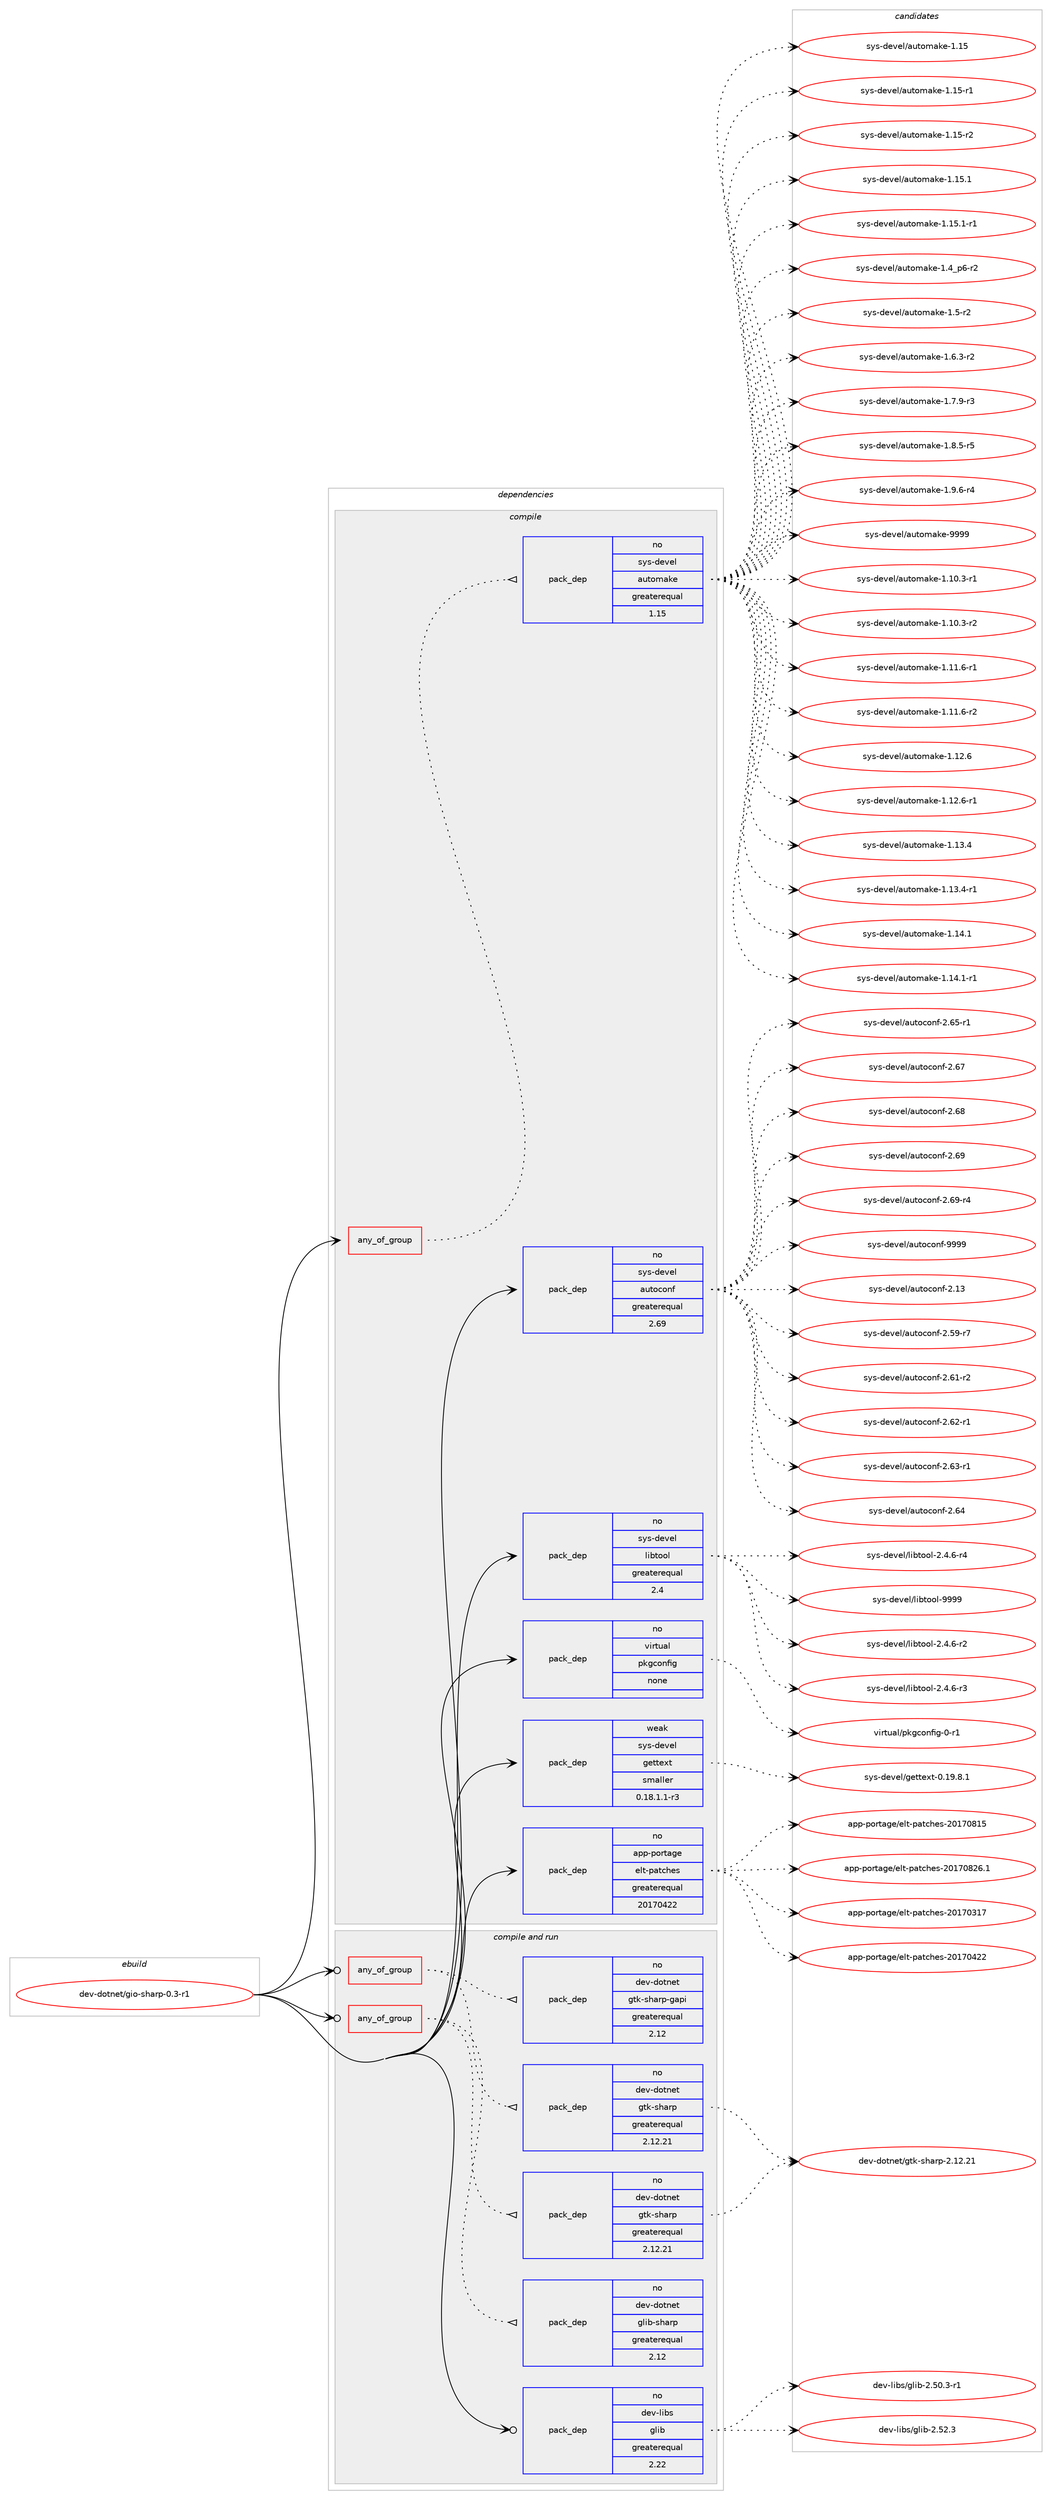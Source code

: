 digraph prolog {

# *************
# Graph options
# *************

newrank=true;
concentrate=true;
compound=true;
graph [rankdir=LR,fontname=Helvetica,fontsize=10,ranksep=1.5];#, ranksep=2.5, nodesep=0.2];
edge  [arrowhead=vee];
node  [fontname=Helvetica,fontsize=10];

# **********
# The ebuild
# **********

subgraph cluster_leftcol {
color=gray;
rank=same;
label=<<i>ebuild</i>>;
id [label="dev-dotnet/gio-sharp-0.3-r1", color=red, width=4, href="../dev-dotnet/gio-sharp-0.3-r1.svg"];
}

# ****************
# The dependencies
# ****************

subgraph cluster_midcol {
color=gray;
label=<<i>dependencies</i>>;
subgraph cluster_compile {
fillcolor="#eeeeee";
style=filled;
label=<<i>compile</i>>;
subgraph any1549 {
dependency71388 [label=<<TABLE BORDER="0" CELLBORDER="1" CELLSPACING="0" CELLPADDING="4"><TR><TD CELLPADDING="10">any_of_group</TD></TR></TABLE>>, shape=none, color=red];subgraph pack52341 {
dependency71389 [label=<<TABLE BORDER="0" CELLBORDER="1" CELLSPACING="0" CELLPADDING="4" WIDTH="220"><TR><TD ROWSPAN="6" CELLPADDING="30">pack_dep</TD></TR><TR><TD WIDTH="110">no</TD></TR><TR><TD>sys-devel</TD></TR><TR><TD>automake</TD></TR><TR><TD>greaterequal</TD></TR><TR><TD>1.15</TD></TR></TABLE>>, shape=none, color=blue];
}
dependency71388:e -> dependency71389:w [weight=20,style="dotted",arrowhead="oinv"];
}
id:e -> dependency71388:w [weight=20,style="solid",arrowhead="vee"];
subgraph pack52342 {
dependency71390 [label=<<TABLE BORDER="0" CELLBORDER="1" CELLSPACING="0" CELLPADDING="4" WIDTH="220"><TR><TD ROWSPAN="6" CELLPADDING="30">pack_dep</TD></TR><TR><TD WIDTH="110">no</TD></TR><TR><TD>app-portage</TD></TR><TR><TD>elt-patches</TD></TR><TR><TD>greaterequal</TD></TR><TR><TD>20170422</TD></TR></TABLE>>, shape=none, color=blue];
}
id:e -> dependency71390:w [weight=20,style="solid",arrowhead="vee"];
subgraph pack52343 {
dependency71391 [label=<<TABLE BORDER="0" CELLBORDER="1" CELLSPACING="0" CELLPADDING="4" WIDTH="220"><TR><TD ROWSPAN="6" CELLPADDING="30">pack_dep</TD></TR><TR><TD WIDTH="110">no</TD></TR><TR><TD>sys-devel</TD></TR><TR><TD>autoconf</TD></TR><TR><TD>greaterequal</TD></TR><TR><TD>2.69</TD></TR></TABLE>>, shape=none, color=blue];
}
id:e -> dependency71391:w [weight=20,style="solid",arrowhead="vee"];
subgraph pack52344 {
dependency71392 [label=<<TABLE BORDER="0" CELLBORDER="1" CELLSPACING="0" CELLPADDING="4" WIDTH="220"><TR><TD ROWSPAN="6" CELLPADDING="30">pack_dep</TD></TR><TR><TD WIDTH="110">no</TD></TR><TR><TD>sys-devel</TD></TR><TR><TD>libtool</TD></TR><TR><TD>greaterequal</TD></TR><TR><TD>2.4</TD></TR></TABLE>>, shape=none, color=blue];
}
id:e -> dependency71392:w [weight=20,style="solid",arrowhead="vee"];
subgraph pack52345 {
dependency71393 [label=<<TABLE BORDER="0" CELLBORDER="1" CELLSPACING="0" CELLPADDING="4" WIDTH="220"><TR><TD ROWSPAN="6" CELLPADDING="30">pack_dep</TD></TR><TR><TD WIDTH="110">no</TD></TR><TR><TD>virtual</TD></TR><TR><TD>pkgconfig</TD></TR><TR><TD>none</TD></TR><TR><TD></TD></TR></TABLE>>, shape=none, color=blue];
}
id:e -> dependency71393:w [weight=20,style="solid",arrowhead="vee"];
subgraph pack52346 {
dependency71394 [label=<<TABLE BORDER="0" CELLBORDER="1" CELLSPACING="0" CELLPADDING="4" WIDTH="220"><TR><TD ROWSPAN="6" CELLPADDING="30">pack_dep</TD></TR><TR><TD WIDTH="110">weak</TD></TR><TR><TD>sys-devel</TD></TR><TR><TD>gettext</TD></TR><TR><TD>smaller</TD></TR><TR><TD>0.18.1.1-r3</TD></TR></TABLE>>, shape=none, color=blue];
}
id:e -> dependency71394:w [weight=20,style="solid",arrowhead="vee"];
}
subgraph cluster_compileandrun {
fillcolor="#eeeeee";
style=filled;
label=<<i>compile and run</i>>;
subgraph any1550 {
dependency71395 [label=<<TABLE BORDER="0" CELLBORDER="1" CELLSPACING="0" CELLPADDING="4"><TR><TD CELLPADDING="10">any_of_group</TD></TR></TABLE>>, shape=none, color=red];subgraph pack52347 {
dependency71396 [label=<<TABLE BORDER="0" CELLBORDER="1" CELLSPACING="0" CELLPADDING="4" WIDTH="220"><TR><TD ROWSPAN="6" CELLPADDING="30">pack_dep</TD></TR><TR><TD WIDTH="110">no</TD></TR><TR><TD>dev-dotnet</TD></TR><TR><TD>gtk-sharp</TD></TR><TR><TD>greaterequal</TD></TR><TR><TD>2.12.21</TD></TR></TABLE>>, shape=none, color=blue];
}
dependency71395:e -> dependency71396:w [weight=20,style="dotted",arrowhead="oinv"];
subgraph pack52348 {
dependency71397 [label=<<TABLE BORDER="0" CELLBORDER="1" CELLSPACING="0" CELLPADDING="4" WIDTH="220"><TR><TD ROWSPAN="6" CELLPADDING="30">pack_dep</TD></TR><TR><TD WIDTH="110">no</TD></TR><TR><TD>dev-dotnet</TD></TR><TR><TD>glib-sharp</TD></TR><TR><TD>greaterequal</TD></TR><TR><TD>2.12</TD></TR></TABLE>>, shape=none, color=blue];
}
dependency71395:e -> dependency71397:w [weight=20,style="dotted",arrowhead="oinv"];
}
id:e -> dependency71395:w [weight=20,style="solid",arrowhead="odotvee"];
subgraph any1551 {
dependency71398 [label=<<TABLE BORDER="0" CELLBORDER="1" CELLSPACING="0" CELLPADDING="4"><TR><TD CELLPADDING="10">any_of_group</TD></TR></TABLE>>, shape=none, color=red];subgraph pack52349 {
dependency71399 [label=<<TABLE BORDER="0" CELLBORDER="1" CELLSPACING="0" CELLPADDING="4" WIDTH="220"><TR><TD ROWSPAN="6" CELLPADDING="30">pack_dep</TD></TR><TR><TD WIDTH="110">no</TD></TR><TR><TD>dev-dotnet</TD></TR><TR><TD>gtk-sharp</TD></TR><TR><TD>greaterequal</TD></TR><TR><TD>2.12.21</TD></TR></TABLE>>, shape=none, color=blue];
}
dependency71398:e -> dependency71399:w [weight=20,style="dotted",arrowhead="oinv"];
subgraph pack52350 {
dependency71400 [label=<<TABLE BORDER="0" CELLBORDER="1" CELLSPACING="0" CELLPADDING="4" WIDTH="220"><TR><TD ROWSPAN="6" CELLPADDING="30">pack_dep</TD></TR><TR><TD WIDTH="110">no</TD></TR><TR><TD>dev-dotnet</TD></TR><TR><TD>gtk-sharp-gapi</TD></TR><TR><TD>greaterequal</TD></TR><TR><TD>2.12</TD></TR></TABLE>>, shape=none, color=blue];
}
dependency71398:e -> dependency71400:w [weight=20,style="dotted",arrowhead="oinv"];
}
id:e -> dependency71398:w [weight=20,style="solid",arrowhead="odotvee"];
subgraph pack52351 {
dependency71401 [label=<<TABLE BORDER="0" CELLBORDER="1" CELLSPACING="0" CELLPADDING="4" WIDTH="220"><TR><TD ROWSPAN="6" CELLPADDING="30">pack_dep</TD></TR><TR><TD WIDTH="110">no</TD></TR><TR><TD>dev-libs</TD></TR><TR><TD>glib</TD></TR><TR><TD>greaterequal</TD></TR><TR><TD>2.22</TD></TR></TABLE>>, shape=none, color=blue];
}
id:e -> dependency71401:w [weight=20,style="solid",arrowhead="odotvee"];
}
subgraph cluster_run {
fillcolor="#eeeeee";
style=filled;
label=<<i>run</i>>;
}
}

# **************
# The candidates
# **************

subgraph cluster_choices {
rank=same;
color=gray;
label=<<i>candidates</i>>;

subgraph choice52341 {
color=black;
nodesep=1;
choice11512111545100101118101108479711711611110997107101454946494846514511449 [label="sys-devel/automake-1.10.3-r1", color=red, width=4,href="../sys-devel/automake-1.10.3-r1.svg"];
choice11512111545100101118101108479711711611110997107101454946494846514511450 [label="sys-devel/automake-1.10.3-r2", color=red, width=4,href="../sys-devel/automake-1.10.3-r2.svg"];
choice11512111545100101118101108479711711611110997107101454946494946544511449 [label="sys-devel/automake-1.11.6-r1", color=red, width=4,href="../sys-devel/automake-1.11.6-r1.svg"];
choice11512111545100101118101108479711711611110997107101454946494946544511450 [label="sys-devel/automake-1.11.6-r2", color=red, width=4,href="../sys-devel/automake-1.11.6-r2.svg"];
choice1151211154510010111810110847971171161111099710710145494649504654 [label="sys-devel/automake-1.12.6", color=red, width=4,href="../sys-devel/automake-1.12.6.svg"];
choice11512111545100101118101108479711711611110997107101454946495046544511449 [label="sys-devel/automake-1.12.6-r1", color=red, width=4,href="../sys-devel/automake-1.12.6-r1.svg"];
choice1151211154510010111810110847971171161111099710710145494649514652 [label="sys-devel/automake-1.13.4", color=red, width=4,href="../sys-devel/automake-1.13.4.svg"];
choice11512111545100101118101108479711711611110997107101454946495146524511449 [label="sys-devel/automake-1.13.4-r1", color=red, width=4,href="../sys-devel/automake-1.13.4-r1.svg"];
choice1151211154510010111810110847971171161111099710710145494649524649 [label="sys-devel/automake-1.14.1", color=red, width=4,href="../sys-devel/automake-1.14.1.svg"];
choice11512111545100101118101108479711711611110997107101454946495246494511449 [label="sys-devel/automake-1.14.1-r1", color=red, width=4,href="../sys-devel/automake-1.14.1-r1.svg"];
choice115121115451001011181011084797117116111109971071014549464953 [label="sys-devel/automake-1.15", color=red, width=4,href="../sys-devel/automake-1.15.svg"];
choice1151211154510010111810110847971171161111099710710145494649534511449 [label="sys-devel/automake-1.15-r1", color=red, width=4,href="../sys-devel/automake-1.15-r1.svg"];
choice1151211154510010111810110847971171161111099710710145494649534511450 [label="sys-devel/automake-1.15-r2", color=red, width=4,href="../sys-devel/automake-1.15-r2.svg"];
choice1151211154510010111810110847971171161111099710710145494649534649 [label="sys-devel/automake-1.15.1", color=red, width=4,href="../sys-devel/automake-1.15.1.svg"];
choice11512111545100101118101108479711711611110997107101454946495346494511449 [label="sys-devel/automake-1.15.1-r1", color=red, width=4,href="../sys-devel/automake-1.15.1-r1.svg"];
choice115121115451001011181011084797117116111109971071014549465295112544511450 [label="sys-devel/automake-1.4_p6-r2", color=red, width=4,href="../sys-devel/automake-1.4_p6-r2.svg"];
choice11512111545100101118101108479711711611110997107101454946534511450 [label="sys-devel/automake-1.5-r2", color=red, width=4,href="../sys-devel/automake-1.5-r2.svg"];
choice115121115451001011181011084797117116111109971071014549465446514511450 [label="sys-devel/automake-1.6.3-r2", color=red, width=4,href="../sys-devel/automake-1.6.3-r2.svg"];
choice115121115451001011181011084797117116111109971071014549465546574511451 [label="sys-devel/automake-1.7.9-r3", color=red, width=4,href="../sys-devel/automake-1.7.9-r3.svg"];
choice115121115451001011181011084797117116111109971071014549465646534511453 [label="sys-devel/automake-1.8.5-r5", color=red, width=4,href="../sys-devel/automake-1.8.5-r5.svg"];
choice115121115451001011181011084797117116111109971071014549465746544511452 [label="sys-devel/automake-1.9.6-r4", color=red, width=4,href="../sys-devel/automake-1.9.6-r4.svg"];
choice115121115451001011181011084797117116111109971071014557575757 [label="sys-devel/automake-9999", color=red, width=4,href="../sys-devel/automake-9999.svg"];
dependency71389:e -> choice11512111545100101118101108479711711611110997107101454946494846514511449:w [style=dotted,weight="100"];
dependency71389:e -> choice11512111545100101118101108479711711611110997107101454946494846514511450:w [style=dotted,weight="100"];
dependency71389:e -> choice11512111545100101118101108479711711611110997107101454946494946544511449:w [style=dotted,weight="100"];
dependency71389:e -> choice11512111545100101118101108479711711611110997107101454946494946544511450:w [style=dotted,weight="100"];
dependency71389:e -> choice1151211154510010111810110847971171161111099710710145494649504654:w [style=dotted,weight="100"];
dependency71389:e -> choice11512111545100101118101108479711711611110997107101454946495046544511449:w [style=dotted,weight="100"];
dependency71389:e -> choice1151211154510010111810110847971171161111099710710145494649514652:w [style=dotted,weight="100"];
dependency71389:e -> choice11512111545100101118101108479711711611110997107101454946495146524511449:w [style=dotted,weight="100"];
dependency71389:e -> choice1151211154510010111810110847971171161111099710710145494649524649:w [style=dotted,weight="100"];
dependency71389:e -> choice11512111545100101118101108479711711611110997107101454946495246494511449:w [style=dotted,weight="100"];
dependency71389:e -> choice115121115451001011181011084797117116111109971071014549464953:w [style=dotted,weight="100"];
dependency71389:e -> choice1151211154510010111810110847971171161111099710710145494649534511449:w [style=dotted,weight="100"];
dependency71389:e -> choice1151211154510010111810110847971171161111099710710145494649534511450:w [style=dotted,weight="100"];
dependency71389:e -> choice1151211154510010111810110847971171161111099710710145494649534649:w [style=dotted,weight="100"];
dependency71389:e -> choice11512111545100101118101108479711711611110997107101454946495346494511449:w [style=dotted,weight="100"];
dependency71389:e -> choice115121115451001011181011084797117116111109971071014549465295112544511450:w [style=dotted,weight="100"];
dependency71389:e -> choice11512111545100101118101108479711711611110997107101454946534511450:w [style=dotted,weight="100"];
dependency71389:e -> choice115121115451001011181011084797117116111109971071014549465446514511450:w [style=dotted,weight="100"];
dependency71389:e -> choice115121115451001011181011084797117116111109971071014549465546574511451:w [style=dotted,weight="100"];
dependency71389:e -> choice115121115451001011181011084797117116111109971071014549465646534511453:w [style=dotted,weight="100"];
dependency71389:e -> choice115121115451001011181011084797117116111109971071014549465746544511452:w [style=dotted,weight="100"];
dependency71389:e -> choice115121115451001011181011084797117116111109971071014557575757:w [style=dotted,weight="100"];
}
subgraph choice52342 {
color=black;
nodesep=1;
choice97112112451121111141169710310147101108116451129711699104101115455048495548514955 [label="app-portage/elt-patches-20170317", color=red, width=4,href="../app-portage/elt-patches-20170317.svg"];
choice97112112451121111141169710310147101108116451129711699104101115455048495548525050 [label="app-portage/elt-patches-20170422", color=red, width=4,href="../app-portage/elt-patches-20170422.svg"];
choice97112112451121111141169710310147101108116451129711699104101115455048495548564953 [label="app-portage/elt-patches-20170815", color=red, width=4,href="../app-portage/elt-patches-20170815.svg"];
choice971121124511211111411697103101471011081164511297116991041011154550484955485650544649 [label="app-portage/elt-patches-20170826.1", color=red, width=4,href="../app-portage/elt-patches-20170826.1.svg"];
dependency71390:e -> choice97112112451121111141169710310147101108116451129711699104101115455048495548514955:w [style=dotted,weight="100"];
dependency71390:e -> choice97112112451121111141169710310147101108116451129711699104101115455048495548525050:w [style=dotted,weight="100"];
dependency71390:e -> choice97112112451121111141169710310147101108116451129711699104101115455048495548564953:w [style=dotted,weight="100"];
dependency71390:e -> choice971121124511211111411697103101471011081164511297116991041011154550484955485650544649:w [style=dotted,weight="100"];
}
subgraph choice52343 {
color=black;
nodesep=1;
choice115121115451001011181011084797117116111991111101024550464951 [label="sys-devel/autoconf-2.13", color=red, width=4,href="../sys-devel/autoconf-2.13.svg"];
choice1151211154510010111810110847971171161119911111010245504653574511455 [label="sys-devel/autoconf-2.59-r7", color=red, width=4,href="../sys-devel/autoconf-2.59-r7.svg"];
choice1151211154510010111810110847971171161119911111010245504654494511450 [label="sys-devel/autoconf-2.61-r2", color=red, width=4,href="../sys-devel/autoconf-2.61-r2.svg"];
choice1151211154510010111810110847971171161119911111010245504654504511449 [label="sys-devel/autoconf-2.62-r1", color=red, width=4,href="../sys-devel/autoconf-2.62-r1.svg"];
choice1151211154510010111810110847971171161119911111010245504654514511449 [label="sys-devel/autoconf-2.63-r1", color=red, width=4,href="../sys-devel/autoconf-2.63-r1.svg"];
choice115121115451001011181011084797117116111991111101024550465452 [label="sys-devel/autoconf-2.64", color=red, width=4,href="../sys-devel/autoconf-2.64.svg"];
choice1151211154510010111810110847971171161119911111010245504654534511449 [label="sys-devel/autoconf-2.65-r1", color=red, width=4,href="../sys-devel/autoconf-2.65-r1.svg"];
choice115121115451001011181011084797117116111991111101024550465455 [label="sys-devel/autoconf-2.67", color=red, width=4,href="../sys-devel/autoconf-2.67.svg"];
choice115121115451001011181011084797117116111991111101024550465456 [label="sys-devel/autoconf-2.68", color=red, width=4,href="../sys-devel/autoconf-2.68.svg"];
choice115121115451001011181011084797117116111991111101024550465457 [label="sys-devel/autoconf-2.69", color=red, width=4,href="../sys-devel/autoconf-2.69.svg"];
choice1151211154510010111810110847971171161119911111010245504654574511452 [label="sys-devel/autoconf-2.69-r4", color=red, width=4,href="../sys-devel/autoconf-2.69-r4.svg"];
choice115121115451001011181011084797117116111991111101024557575757 [label="sys-devel/autoconf-9999", color=red, width=4,href="../sys-devel/autoconf-9999.svg"];
dependency71391:e -> choice115121115451001011181011084797117116111991111101024550464951:w [style=dotted,weight="100"];
dependency71391:e -> choice1151211154510010111810110847971171161119911111010245504653574511455:w [style=dotted,weight="100"];
dependency71391:e -> choice1151211154510010111810110847971171161119911111010245504654494511450:w [style=dotted,weight="100"];
dependency71391:e -> choice1151211154510010111810110847971171161119911111010245504654504511449:w [style=dotted,weight="100"];
dependency71391:e -> choice1151211154510010111810110847971171161119911111010245504654514511449:w [style=dotted,weight="100"];
dependency71391:e -> choice115121115451001011181011084797117116111991111101024550465452:w [style=dotted,weight="100"];
dependency71391:e -> choice1151211154510010111810110847971171161119911111010245504654534511449:w [style=dotted,weight="100"];
dependency71391:e -> choice115121115451001011181011084797117116111991111101024550465455:w [style=dotted,weight="100"];
dependency71391:e -> choice115121115451001011181011084797117116111991111101024550465456:w [style=dotted,weight="100"];
dependency71391:e -> choice115121115451001011181011084797117116111991111101024550465457:w [style=dotted,weight="100"];
dependency71391:e -> choice1151211154510010111810110847971171161119911111010245504654574511452:w [style=dotted,weight="100"];
dependency71391:e -> choice115121115451001011181011084797117116111991111101024557575757:w [style=dotted,weight="100"];
}
subgraph choice52344 {
color=black;
nodesep=1;
choice1151211154510010111810110847108105981161111111084550465246544511450 [label="sys-devel/libtool-2.4.6-r2", color=red, width=4,href="../sys-devel/libtool-2.4.6-r2.svg"];
choice1151211154510010111810110847108105981161111111084550465246544511451 [label="sys-devel/libtool-2.4.6-r3", color=red, width=4,href="../sys-devel/libtool-2.4.6-r3.svg"];
choice1151211154510010111810110847108105981161111111084550465246544511452 [label="sys-devel/libtool-2.4.6-r4", color=red, width=4,href="../sys-devel/libtool-2.4.6-r4.svg"];
choice1151211154510010111810110847108105981161111111084557575757 [label="sys-devel/libtool-9999", color=red, width=4,href="../sys-devel/libtool-9999.svg"];
dependency71392:e -> choice1151211154510010111810110847108105981161111111084550465246544511450:w [style=dotted,weight="100"];
dependency71392:e -> choice1151211154510010111810110847108105981161111111084550465246544511451:w [style=dotted,weight="100"];
dependency71392:e -> choice1151211154510010111810110847108105981161111111084550465246544511452:w [style=dotted,weight="100"];
dependency71392:e -> choice1151211154510010111810110847108105981161111111084557575757:w [style=dotted,weight="100"];
}
subgraph choice52345 {
color=black;
nodesep=1;
choice11810511411611797108471121071039911111010210510345484511449 [label="virtual/pkgconfig-0-r1", color=red, width=4,href="../virtual/pkgconfig-0-r1.svg"];
dependency71393:e -> choice11810511411611797108471121071039911111010210510345484511449:w [style=dotted,weight="100"];
}
subgraph choice52346 {
color=black;
nodesep=1;
choice1151211154510010111810110847103101116116101120116454846495746564649 [label="sys-devel/gettext-0.19.8.1", color=red, width=4,href="../sys-devel/gettext-0.19.8.1.svg"];
dependency71394:e -> choice1151211154510010111810110847103101116116101120116454846495746564649:w [style=dotted,weight="100"];
}
subgraph choice52347 {
color=black;
nodesep=1;
choice100101118451001111161101011164710311610745115104971141124550464950465049 [label="dev-dotnet/gtk-sharp-2.12.21", color=red, width=4,href="../dev-dotnet/gtk-sharp-2.12.21.svg"];
dependency71396:e -> choice100101118451001111161101011164710311610745115104971141124550464950465049:w [style=dotted,weight="100"];
}
subgraph choice52348 {
color=black;
nodesep=1;
}
subgraph choice52349 {
color=black;
nodesep=1;
choice100101118451001111161101011164710311610745115104971141124550464950465049 [label="dev-dotnet/gtk-sharp-2.12.21", color=red, width=4,href="../dev-dotnet/gtk-sharp-2.12.21.svg"];
dependency71399:e -> choice100101118451001111161101011164710311610745115104971141124550464950465049:w [style=dotted,weight="100"];
}
subgraph choice52350 {
color=black;
nodesep=1;
}
subgraph choice52351 {
color=black;
nodesep=1;
choice10010111845108105981154710310810598455046534846514511449 [label="dev-libs/glib-2.50.3-r1", color=red, width=4,href="../dev-libs/glib-2.50.3-r1.svg"];
choice1001011184510810598115471031081059845504653504651 [label="dev-libs/glib-2.52.3", color=red, width=4,href="../dev-libs/glib-2.52.3.svg"];
dependency71401:e -> choice10010111845108105981154710310810598455046534846514511449:w [style=dotted,weight="100"];
dependency71401:e -> choice1001011184510810598115471031081059845504653504651:w [style=dotted,weight="100"];
}
}

}
